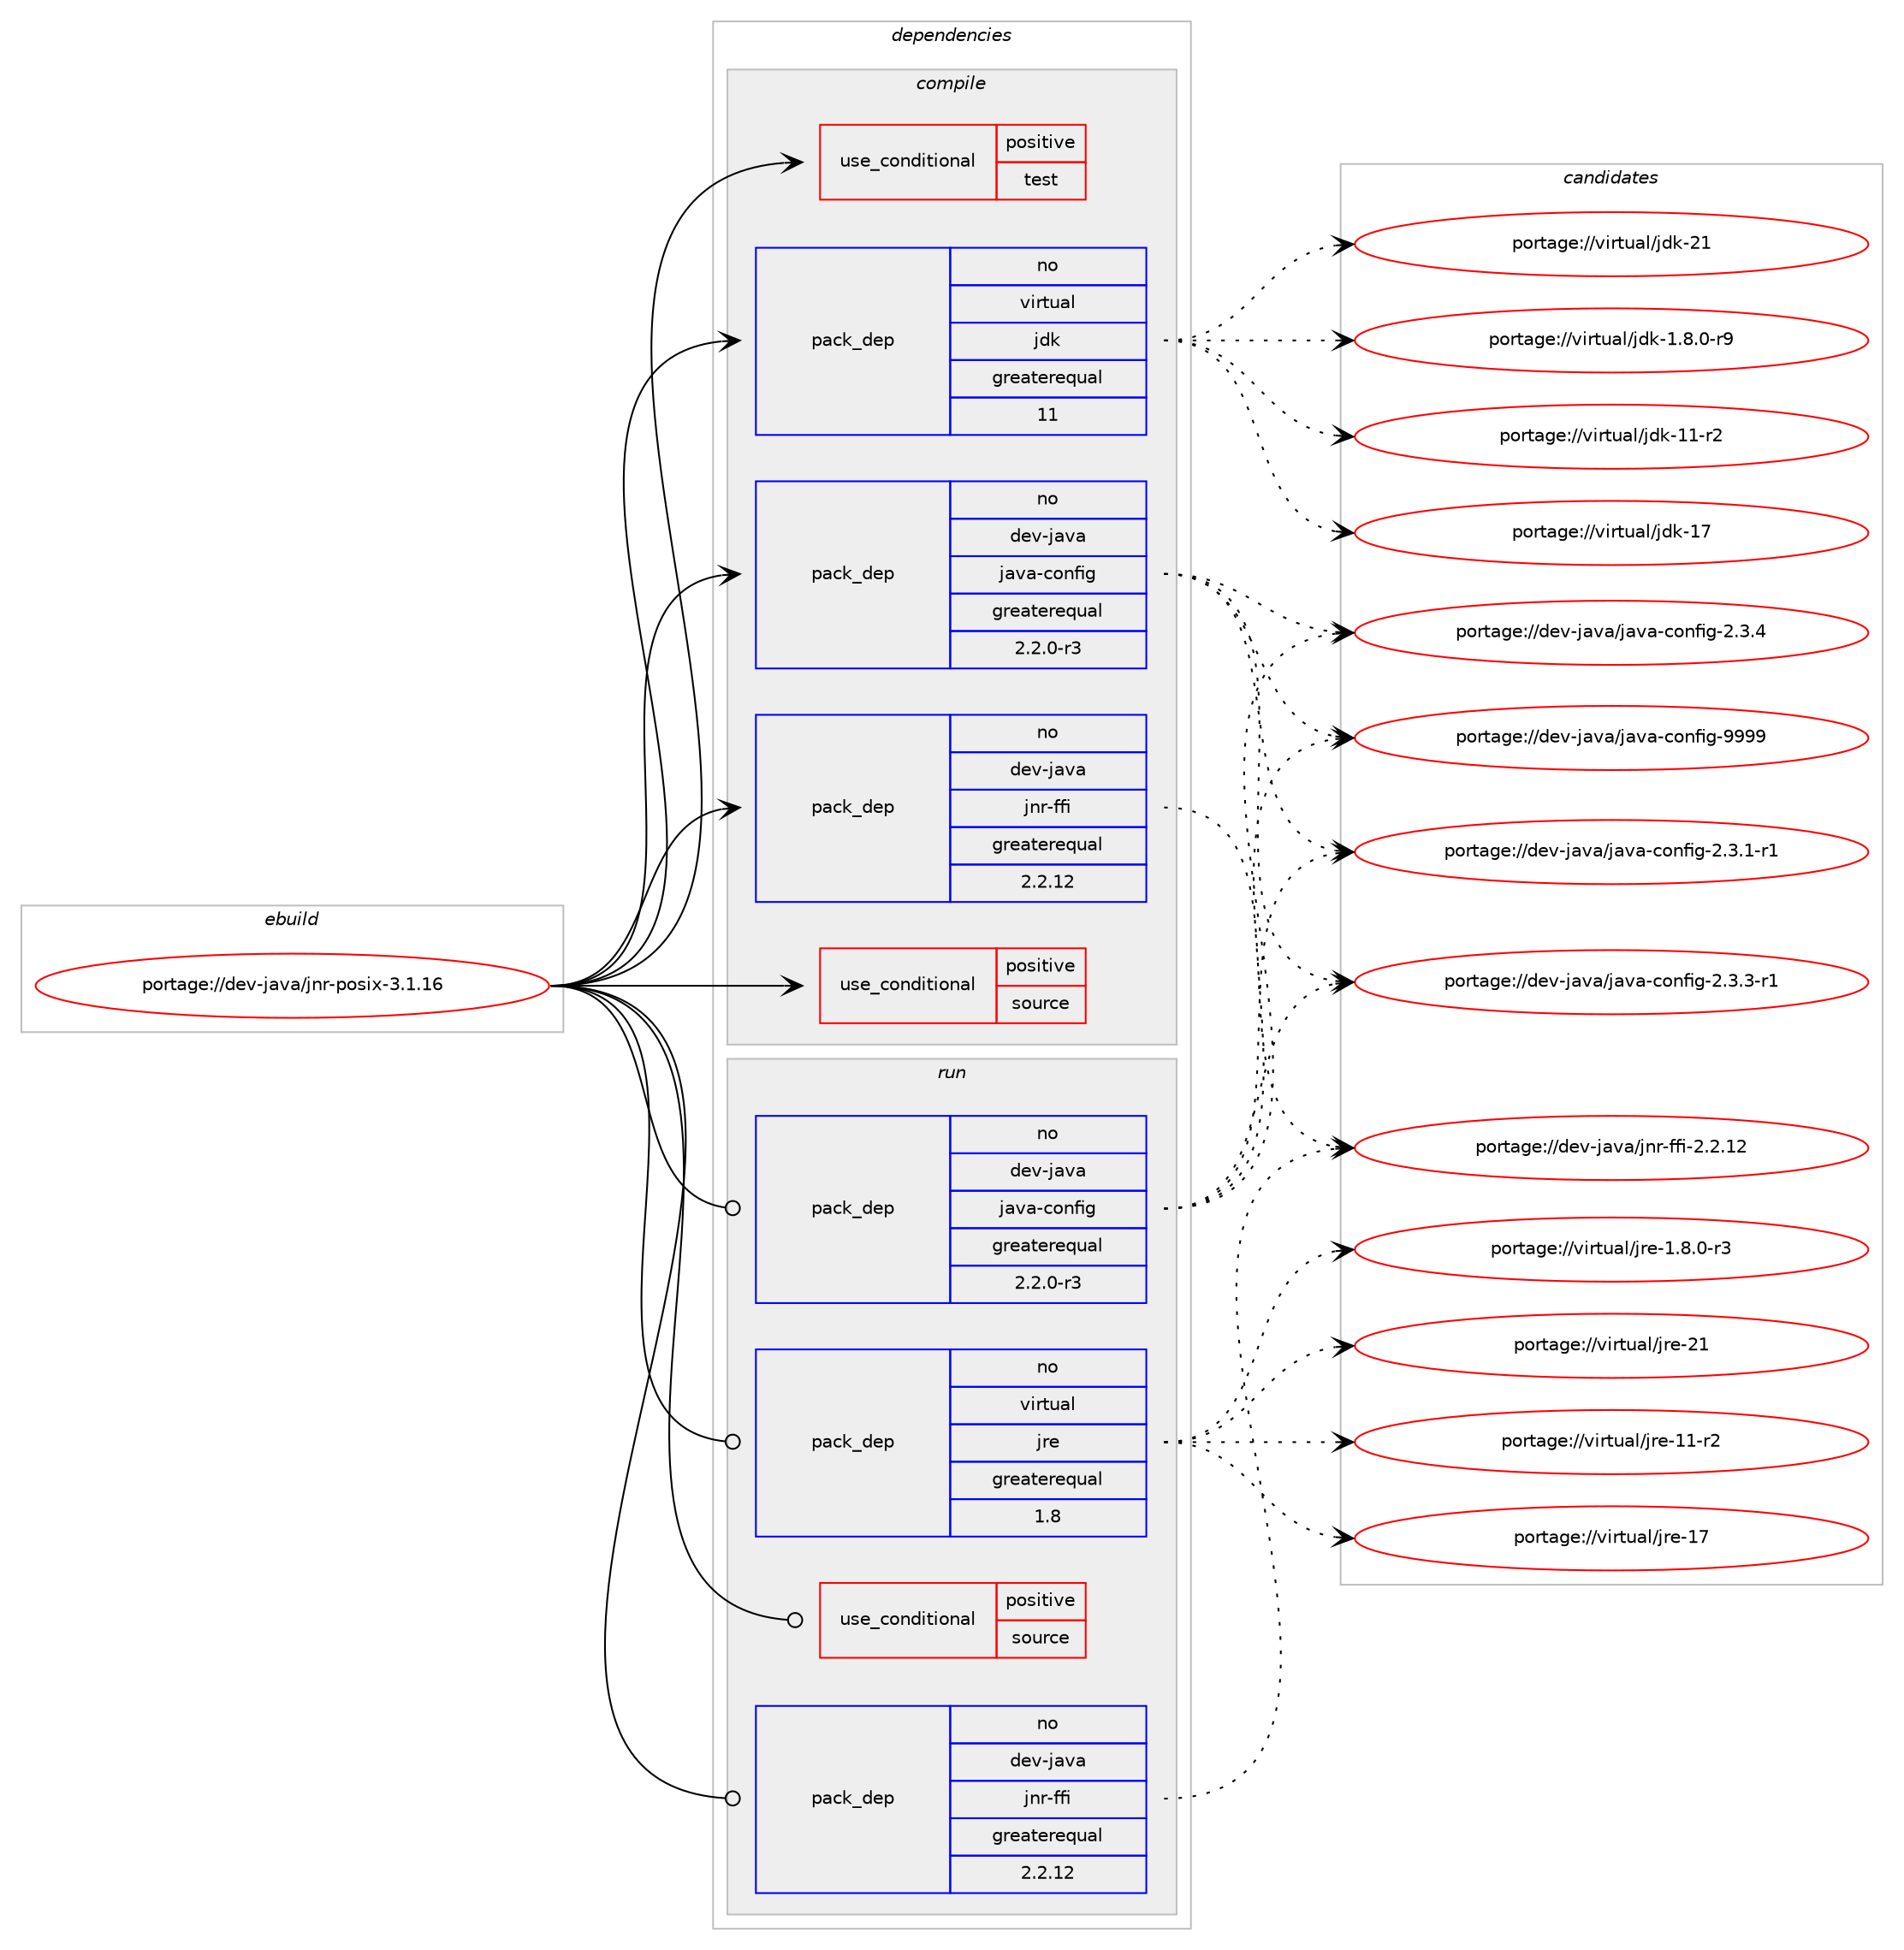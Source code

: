 digraph prolog {

# *************
# Graph options
# *************

newrank=true;
concentrate=true;
compound=true;
graph [rankdir=LR,fontname=Helvetica,fontsize=10,ranksep=1.5];#, ranksep=2.5, nodesep=0.2];
edge  [arrowhead=vee];
node  [fontname=Helvetica,fontsize=10];

# **********
# The ebuild
# **********

subgraph cluster_leftcol {
color=gray;
rank=same;
label=<<i>ebuild</i>>;
id [label="portage://dev-java/jnr-posix-3.1.16", color=red, width=4, href="../dev-java/jnr-posix-3.1.16.svg"];
}

# ****************
# The dependencies
# ****************

subgraph cluster_midcol {
color=gray;
label=<<i>dependencies</i>>;
subgraph cluster_compile {
fillcolor="#eeeeee";
style=filled;
label=<<i>compile</i>>;
subgraph cond21462 {
dependency48511 [label=<<TABLE BORDER="0" CELLBORDER="1" CELLSPACING="0" CELLPADDING="4"><TR><TD ROWSPAN="3" CELLPADDING="10">use_conditional</TD></TR><TR><TD>positive</TD></TR><TR><TD>source</TD></TR></TABLE>>, shape=none, color=red];
# *** BEGIN UNKNOWN DEPENDENCY TYPE (TODO) ***
# dependency48511 -> package_dependency(portage://dev-java/jnr-posix-3.1.16,install,no,app-arch,zip,none,[,,],[],[])
# *** END UNKNOWN DEPENDENCY TYPE (TODO) ***

}
id:e -> dependency48511:w [weight=20,style="solid",arrowhead="vee"];
subgraph cond21463 {
dependency48512 [label=<<TABLE BORDER="0" CELLBORDER="1" CELLSPACING="0" CELLPADDING="4"><TR><TD ROWSPAN="3" CELLPADDING="10">use_conditional</TD></TR><TR><TD>positive</TD></TR><TR><TD>test</TD></TR></TABLE>>, shape=none, color=red];
# *** BEGIN UNKNOWN DEPENDENCY TYPE (TODO) ***
# dependency48512 -> package_dependency(portage://dev-java/jnr-posix-3.1.16,install,no,dev-java,junit,none,[,,],[slot(4)],[])
# *** END UNKNOWN DEPENDENCY TYPE (TODO) ***

}
id:e -> dependency48512:w [weight=20,style="solid",arrowhead="vee"];
subgraph pack26023 {
dependency48513 [label=<<TABLE BORDER="0" CELLBORDER="1" CELLSPACING="0" CELLPADDING="4" WIDTH="220"><TR><TD ROWSPAN="6" CELLPADDING="30">pack_dep</TD></TR><TR><TD WIDTH="110">no</TD></TR><TR><TD>dev-java</TD></TR><TR><TD>java-config</TD></TR><TR><TD>greaterequal</TD></TR><TR><TD>2.2.0-r3</TD></TR></TABLE>>, shape=none, color=blue];
}
id:e -> dependency48513:w [weight=20,style="solid",arrowhead="vee"];
# *** BEGIN UNKNOWN DEPENDENCY TYPE (TODO) ***
# id -> package_dependency(portage://dev-java/jnr-posix-3.1.16,install,no,dev-java,jnr-constants,none,[,,],[slot(0)],[])
# *** END UNKNOWN DEPENDENCY TYPE (TODO) ***

subgraph pack26024 {
dependency48514 [label=<<TABLE BORDER="0" CELLBORDER="1" CELLSPACING="0" CELLPADDING="4" WIDTH="220"><TR><TD ROWSPAN="6" CELLPADDING="30">pack_dep</TD></TR><TR><TD WIDTH="110">no</TD></TR><TR><TD>dev-java</TD></TR><TR><TD>jnr-ffi</TD></TR><TR><TD>greaterequal</TD></TR><TR><TD>2.2.12</TD></TR></TABLE>>, shape=none, color=blue];
}
id:e -> dependency48514:w [weight=20,style="solid",arrowhead="vee"];
subgraph pack26025 {
dependency48515 [label=<<TABLE BORDER="0" CELLBORDER="1" CELLSPACING="0" CELLPADDING="4" WIDTH="220"><TR><TD ROWSPAN="6" CELLPADDING="30">pack_dep</TD></TR><TR><TD WIDTH="110">no</TD></TR><TR><TD>virtual</TD></TR><TR><TD>jdk</TD></TR><TR><TD>greaterequal</TD></TR><TR><TD>11</TD></TR></TABLE>>, shape=none, color=blue];
}
id:e -> dependency48515:w [weight=20,style="solid",arrowhead="vee"];
}
subgraph cluster_compileandrun {
fillcolor="#eeeeee";
style=filled;
label=<<i>compile and run</i>>;
}
subgraph cluster_run {
fillcolor="#eeeeee";
style=filled;
label=<<i>run</i>>;
subgraph cond21464 {
dependency48516 [label=<<TABLE BORDER="0" CELLBORDER="1" CELLSPACING="0" CELLPADDING="4"><TR><TD ROWSPAN="3" CELLPADDING="10">use_conditional</TD></TR><TR><TD>positive</TD></TR><TR><TD>source</TD></TR></TABLE>>, shape=none, color=red];
# *** BEGIN UNKNOWN DEPENDENCY TYPE (TODO) ***
# dependency48516 -> package_dependency(portage://dev-java/jnr-posix-3.1.16,run,no,app-arch,zip,none,[,,],[],[])
# *** END UNKNOWN DEPENDENCY TYPE (TODO) ***

}
id:e -> dependency48516:w [weight=20,style="solid",arrowhead="odot"];
subgraph pack26026 {
dependency48517 [label=<<TABLE BORDER="0" CELLBORDER="1" CELLSPACING="0" CELLPADDING="4" WIDTH="220"><TR><TD ROWSPAN="6" CELLPADDING="30">pack_dep</TD></TR><TR><TD WIDTH="110">no</TD></TR><TR><TD>dev-java</TD></TR><TR><TD>java-config</TD></TR><TR><TD>greaterequal</TD></TR><TR><TD>2.2.0-r3</TD></TR></TABLE>>, shape=none, color=blue];
}
id:e -> dependency48517:w [weight=20,style="solid",arrowhead="odot"];
# *** BEGIN UNKNOWN DEPENDENCY TYPE (TODO) ***
# id -> package_dependency(portage://dev-java/jnr-posix-3.1.16,run,no,dev-java,jnr-constants,none,[,,],[slot(0)],[])
# *** END UNKNOWN DEPENDENCY TYPE (TODO) ***

subgraph pack26027 {
dependency48518 [label=<<TABLE BORDER="0" CELLBORDER="1" CELLSPACING="0" CELLPADDING="4" WIDTH="220"><TR><TD ROWSPAN="6" CELLPADDING="30">pack_dep</TD></TR><TR><TD WIDTH="110">no</TD></TR><TR><TD>dev-java</TD></TR><TR><TD>jnr-ffi</TD></TR><TR><TD>greaterequal</TD></TR><TR><TD>2.2.12</TD></TR></TABLE>>, shape=none, color=blue];
}
id:e -> dependency48518:w [weight=20,style="solid",arrowhead="odot"];
subgraph pack26028 {
dependency48519 [label=<<TABLE BORDER="0" CELLBORDER="1" CELLSPACING="0" CELLPADDING="4" WIDTH="220"><TR><TD ROWSPAN="6" CELLPADDING="30">pack_dep</TD></TR><TR><TD WIDTH="110">no</TD></TR><TR><TD>virtual</TD></TR><TR><TD>jre</TD></TR><TR><TD>greaterequal</TD></TR><TR><TD>1.8</TD></TR></TABLE>>, shape=none, color=blue];
}
id:e -> dependency48519:w [weight=20,style="solid",arrowhead="odot"];
}
}

# **************
# The candidates
# **************

subgraph cluster_choices {
rank=same;
color=gray;
label=<<i>candidates</i>>;

subgraph choice26023 {
color=black;
nodesep=1;
choice10010111845106971189747106971189745991111101021051034550465146494511449 [label="portage://dev-java/java-config-2.3.1-r1", color=red, width=4,href="../dev-java/java-config-2.3.1-r1.svg"];
choice10010111845106971189747106971189745991111101021051034550465146514511449 [label="portage://dev-java/java-config-2.3.3-r1", color=red, width=4,href="../dev-java/java-config-2.3.3-r1.svg"];
choice1001011184510697118974710697118974599111110102105103455046514652 [label="portage://dev-java/java-config-2.3.4", color=red, width=4,href="../dev-java/java-config-2.3.4.svg"];
choice10010111845106971189747106971189745991111101021051034557575757 [label="portage://dev-java/java-config-9999", color=red, width=4,href="../dev-java/java-config-9999.svg"];
dependency48513:e -> choice10010111845106971189747106971189745991111101021051034550465146494511449:w [style=dotted,weight="100"];
dependency48513:e -> choice10010111845106971189747106971189745991111101021051034550465146514511449:w [style=dotted,weight="100"];
dependency48513:e -> choice1001011184510697118974710697118974599111110102105103455046514652:w [style=dotted,weight="100"];
dependency48513:e -> choice10010111845106971189747106971189745991111101021051034557575757:w [style=dotted,weight="100"];
}
subgraph choice26024 {
color=black;
nodesep=1;
choice100101118451069711897471061101144510210210545504650464950 [label="portage://dev-java/jnr-ffi-2.2.12", color=red, width=4,href="../dev-java/jnr-ffi-2.2.12.svg"];
dependency48514:e -> choice100101118451069711897471061101144510210210545504650464950:w [style=dotted,weight="100"];
}
subgraph choice26025 {
color=black;
nodesep=1;
choice11810511411611797108471061001074549465646484511457 [label="portage://virtual/jdk-1.8.0-r9", color=red, width=4,href="../virtual/jdk-1.8.0-r9.svg"];
choice11810511411611797108471061001074549494511450 [label="portage://virtual/jdk-11-r2", color=red, width=4,href="../virtual/jdk-11-r2.svg"];
choice1181051141161179710847106100107454955 [label="portage://virtual/jdk-17", color=red, width=4,href="../virtual/jdk-17.svg"];
choice1181051141161179710847106100107455049 [label="portage://virtual/jdk-21", color=red, width=4,href="../virtual/jdk-21.svg"];
dependency48515:e -> choice11810511411611797108471061001074549465646484511457:w [style=dotted,weight="100"];
dependency48515:e -> choice11810511411611797108471061001074549494511450:w [style=dotted,weight="100"];
dependency48515:e -> choice1181051141161179710847106100107454955:w [style=dotted,weight="100"];
dependency48515:e -> choice1181051141161179710847106100107455049:w [style=dotted,weight="100"];
}
subgraph choice26026 {
color=black;
nodesep=1;
choice10010111845106971189747106971189745991111101021051034550465146494511449 [label="portage://dev-java/java-config-2.3.1-r1", color=red, width=4,href="../dev-java/java-config-2.3.1-r1.svg"];
choice10010111845106971189747106971189745991111101021051034550465146514511449 [label="portage://dev-java/java-config-2.3.3-r1", color=red, width=4,href="../dev-java/java-config-2.3.3-r1.svg"];
choice1001011184510697118974710697118974599111110102105103455046514652 [label="portage://dev-java/java-config-2.3.4", color=red, width=4,href="../dev-java/java-config-2.3.4.svg"];
choice10010111845106971189747106971189745991111101021051034557575757 [label="portage://dev-java/java-config-9999", color=red, width=4,href="../dev-java/java-config-9999.svg"];
dependency48517:e -> choice10010111845106971189747106971189745991111101021051034550465146494511449:w [style=dotted,weight="100"];
dependency48517:e -> choice10010111845106971189747106971189745991111101021051034550465146514511449:w [style=dotted,weight="100"];
dependency48517:e -> choice1001011184510697118974710697118974599111110102105103455046514652:w [style=dotted,weight="100"];
dependency48517:e -> choice10010111845106971189747106971189745991111101021051034557575757:w [style=dotted,weight="100"];
}
subgraph choice26027 {
color=black;
nodesep=1;
choice100101118451069711897471061101144510210210545504650464950 [label="portage://dev-java/jnr-ffi-2.2.12", color=red, width=4,href="../dev-java/jnr-ffi-2.2.12.svg"];
dependency48518:e -> choice100101118451069711897471061101144510210210545504650464950:w [style=dotted,weight="100"];
}
subgraph choice26028 {
color=black;
nodesep=1;
choice11810511411611797108471061141014549465646484511451 [label="portage://virtual/jre-1.8.0-r3", color=red, width=4,href="../virtual/jre-1.8.0-r3.svg"];
choice11810511411611797108471061141014549494511450 [label="portage://virtual/jre-11-r2", color=red, width=4,href="../virtual/jre-11-r2.svg"];
choice1181051141161179710847106114101454955 [label="portage://virtual/jre-17", color=red, width=4,href="../virtual/jre-17.svg"];
choice1181051141161179710847106114101455049 [label="portage://virtual/jre-21", color=red, width=4,href="../virtual/jre-21.svg"];
dependency48519:e -> choice11810511411611797108471061141014549465646484511451:w [style=dotted,weight="100"];
dependency48519:e -> choice11810511411611797108471061141014549494511450:w [style=dotted,weight="100"];
dependency48519:e -> choice1181051141161179710847106114101454955:w [style=dotted,weight="100"];
dependency48519:e -> choice1181051141161179710847106114101455049:w [style=dotted,weight="100"];
}
}

}
